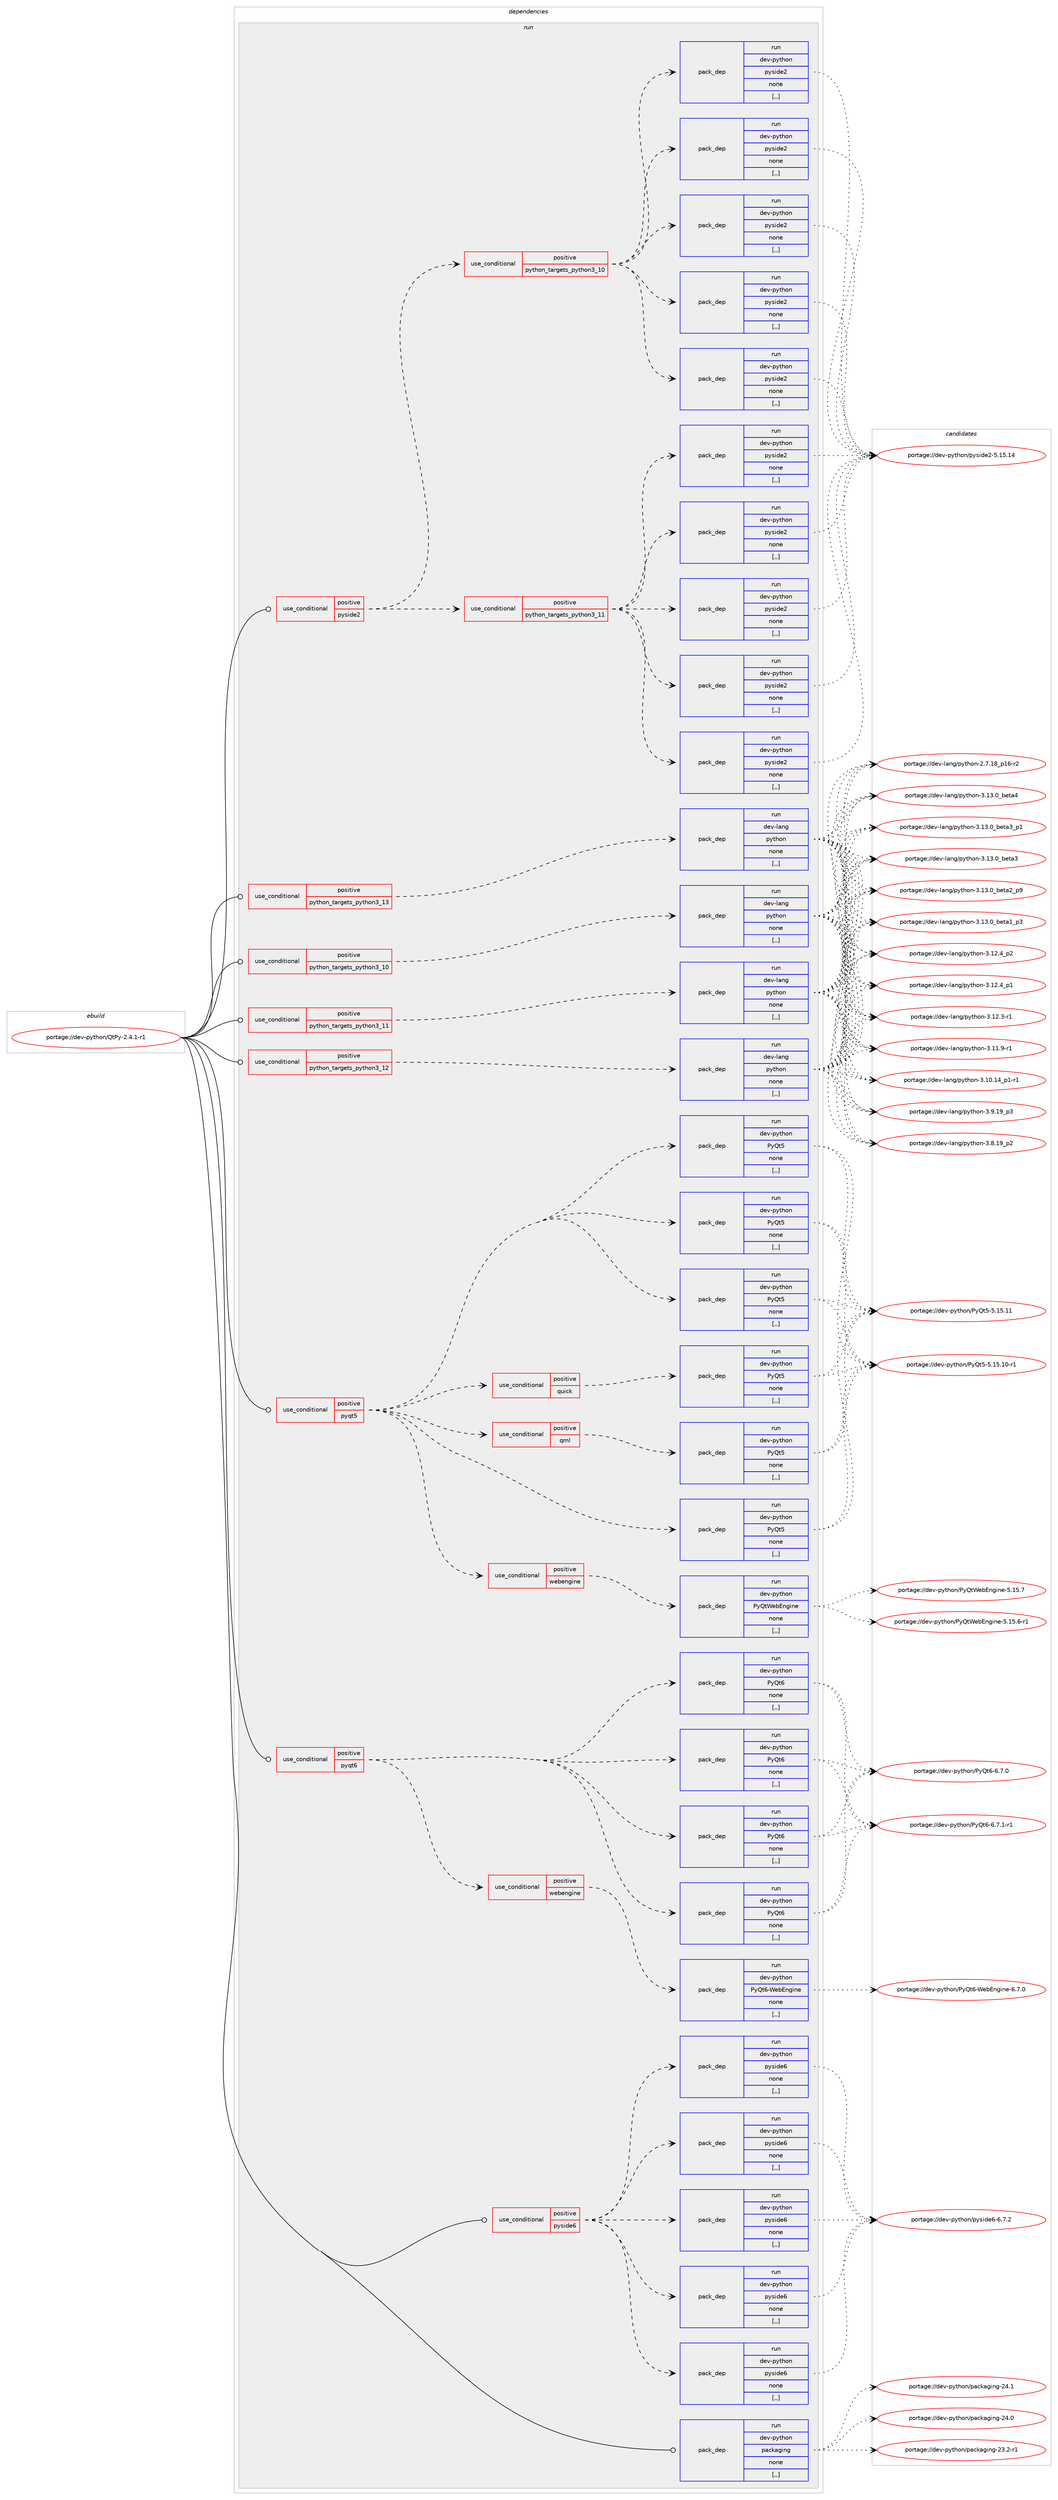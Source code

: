 digraph prolog {

# *************
# Graph options
# *************

newrank=true;
concentrate=true;
compound=true;
graph [rankdir=LR,fontname=Helvetica,fontsize=10,ranksep=1.5];#, ranksep=2.5, nodesep=0.2];
edge  [arrowhead=vee];
node  [fontname=Helvetica,fontsize=10];

# **********
# The ebuild
# **********

subgraph cluster_leftcol {
color=gray;
label=<<i>ebuild</i>>;
id [label="portage://dev-python/QtPy-2.4.1-r1", color=red, width=4, href="../dev-python/QtPy-2.4.1-r1.svg"];
}

# ****************
# The dependencies
# ****************

subgraph cluster_midcol {
color=gray;
label=<<i>dependencies</i>>;
subgraph cluster_compile {
fillcolor="#eeeeee";
style=filled;
label=<<i>compile</i>>;
}
subgraph cluster_compileandrun {
fillcolor="#eeeeee";
style=filled;
label=<<i>compile and run</i>>;
}
subgraph cluster_run {
fillcolor="#eeeeee";
style=filled;
label=<<i>run</i>>;
subgraph cond30920 {
dependency141894 [label=<<TABLE BORDER="0" CELLBORDER="1" CELLSPACING="0" CELLPADDING="4"><TR><TD ROWSPAN="3" CELLPADDING="10">use_conditional</TD></TR><TR><TD>positive</TD></TR><TR><TD>pyqt5</TD></TR></TABLE>>, shape=none, color=red];
subgraph pack109727 {
dependency141895 [label=<<TABLE BORDER="0" CELLBORDER="1" CELLSPACING="0" CELLPADDING="4" WIDTH="220"><TR><TD ROWSPAN="6" CELLPADDING="30">pack_dep</TD></TR><TR><TD WIDTH="110">run</TD></TR><TR><TD>dev-python</TD></TR><TR><TD>PyQt5</TD></TR><TR><TD>none</TD></TR><TR><TD>[,,]</TD></TR></TABLE>>, shape=none, color=blue];
}
dependency141894:e -> dependency141895:w [weight=20,style="dashed",arrowhead="vee"];
subgraph pack109728 {
dependency141896 [label=<<TABLE BORDER="0" CELLBORDER="1" CELLSPACING="0" CELLPADDING="4" WIDTH="220"><TR><TD ROWSPAN="6" CELLPADDING="30">pack_dep</TD></TR><TR><TD WIDTH="110">run</TD></TR><TR><TD>dev-python</TD></TR><TR><TD>PyQt5</TD></TR><TR><TD>none</TD></TR><TR><TD>[,,]</TD></TR></TABLE>>, shape=none, color=blue];
}
dependency141894:e -> dependency141896:w [weight=20,style="dashed",arrowhead="vee"];
subgraph pack109729 {
dependency141897 [label=<<TABLE BORDER="0" CELLBORDER="1" CELLSPACING="0" CELLPADDING="4" WIDTH="220"><TR><TD ROWSPAN="6" CELLPADDING="30">pack_dep</TD></TR><TR><TD WIDTH="110">run</TD></TR><TR><TD>dev-python</TD></TR><TR><TD>PyQt5</TD></TR><TR><TD>none</TD></TR><TR><TD>[,,]</TD></TR></TABLE>>, shape=none, color=blue];
}
dependency141894:e -> dependency141897:w [weight=20,style="dashed",arrowhead="vee"];
subgraph pack109730 {
dependency141898 [label=<<TABLE BORDER="0" CELLBORDER="1" CELLSPACING="0" CELLPADDING="4" WIDTH="220"><TR><TD ROWSPAN="6" CELLPADDING="30">pack_dep</TD></TR><TR><TD WIDTH="110">run</TD></TR><TR><TD>dev-python</TD></TR><TR><TD>PyQt5</TD></TR><TR><TD>none</TD></TR><TR><TD>[,,]</TD></TR></TABLE>>, shape=none, color=blue];
}
dependency141894:e -> dependency141898:w [weight=20,style="dashed",arrowhead="vee"];
subgraph cond30921 {
dependency141899 [label=<<TABLE BORDER="0" CELLBORDER="1" CELLSPACING="0" CELLPADDING="4"><TR><TD ROWSPAN="3" CELLPADDING="10">use_conditional</TD></TR><TR><TD>positive</TD></TR><TR><TD>qml</TD></TR></TABLE>>, shape=none, color=red];
subgraph pack109731 {
dependency141900 [label=<<TABLE BORDER="0" CELLBORDER="1" CELLSPACING="0" CELLPADDING="4" WIDTH="220"><TR><TD ROWSPAN="6" CELLPADDING="30">pack_dep</TD></TR><TR><TD WIDTH="110">run</TD></TR><TR><TD>dev-python</TD></TR><TR><TD>PyQt5</TD></TR><TR><TD>none</TD></TR><TR><TD>[,,]</TD></TR></TABLE>>, shape=none, color=blue];
}
dependency141899:e -> dependency141900:w [weight=20,style="dashed",arrowhead="vee"];
}
dependency141894:e -> dependency141899:w [weight=20,style="dashed",arrowhead="vee"];
subgraph cond30922 {
dependency141901 [label=<<TABLE BORDER="0" CELLBORDER="1" CELLSPACING="0" CELLPADDING="4"><TR><TD ROWSPAN="3" CELLPADDING="10">use_conditional</TD></TR><TR><TD>positive</TD></TR><TR><TD>quick</TD></TR></TABLE>>, shape=none, color=red];
subgraph pack109732 {
dependency141902 [label=<<TABLE BORDER="0" CELLBORDER="1" CELLSPACING="0" CELLPADDING="4" WIDTH="220"><TR><TD ROWSPAN="6" CELLPADDING="30">pack_dep</TD></TR><TR><TD WIDTH="110">run</TD></TR><TR><TD>dev-python</TD></TR><TR><TD>PyQt5</TD></TR><TR><TD>none</TD></TR><TR><TD>[,,]</TD></TR></TABLE>>, shape=none, color=blue];
}
dependency141901:e -> dependency141902:w [weight=20,style="dashed",arrowhead="vee"];
}
dependency141894:e -> dependency141901:w [weight=20,style="dashed",arrowhead="vee"];
subgraph cond30923 {
dependency141903 [label=<<TABLE BORDER="0" CELLBORDER="1" CELLSPACING="0" CELLPADDING="4"><TR><TD ROWSPAN="3" CELLPADDING="10">use_conditional</TD></TR><TR><TD>positive</TD></TR><TR><TD>webengine</TD></TR></TABLE>>, shape=none, color=red];
subgraph pack109733 {
dependency141904 [label=<<TABLE BORDER="0" CELLBORDER="1" CELLSPACING="0" CELLPADDING="4" WIDTH="220"><TR><TD ROWSPAN="6" CELLPADDING="30">pack_dep</TD></TR><TR><TD WIDTH="110">run</TD></TR><TR><TD>dev-python</TD></TR><TR><TD>PyQtWebEngine</TD></TR><TR><TD>none</TD></TR><TR><TD>[,,]</TD></TR></TABLE>>, shape=none, color=blue];
}
dependency141903:e -> dependency141904:w [weight=20,style="dashed",arrowhead="vee"];
}
dependency141894:e -> dependency141903:w [weight=20,style="dashed",arrowhead="vee"];
}
id:e -> dependency141894:w [weight=20,style="solid",arrowhead="odot"];
subgraph cond30924 {
dependency141905 [label=<<TABLE BORDER="0" CELLBORDER="1" CELLSPACING="0" CELLPADDING="4"><TR><TD ROWSPAN="3" CELLPADDING="10">use_conditional</TD></TR><TR><TD>positive</TD></TR><TR><TD>pyqt6</TD></TR></TABLE>>, shape=none, color=red];
subgraph pack109734 {
dependency141906 [label=<<TABLE BORDER="0" CELLBORDER="1" CELLSPACING="0" CELLPADDING="4" WIDTH="220"><TR><TD ROWSPAN="6" CELLPADDING="30">pack_dep</TD></TR><TR><TD WIDTH="110">run</TD></TR><TR><TD>dev-python</TD></TR><TR><TD>PyQt6</TD></TR><TR><TD>none</TD></TR><TR><TD>[,,]</TD></TR></TABLE>>, shape=none, color=blue];
}
dependency141905:e -> dependency141906:w [weight=20,style="dashed",arrowhead="vee"];
subgraph pack109735 {
dependency141907 [label=<<TABLE BORDER="0" CELLBORDER="1" CELLSPACING="0" CELLPADDING="4" WIDTH="220"><TR><TD ROWSPAN="6" CELLPADDING="30">pack_dep</TD></TR><TR><TD WIDTH="110">run</TD></TR><TR><TD>dev-python</TD></TR><TR><TD>PyQt6</TD></TR><TR><TD>none</TD></TR><TR><TD>[,,]</TD></TR></TABLE>>, shape=none, color=blue];
}
dependency141905:e -> dependency141907:w [weight=20,style="dashed",arrowhead="vee"];
subgraph pack109736 {
dependency141908 [label=<<TABLE BORDER="0" CELLBORDER="1" CELLSPACING="0" CELLPADDING="4" WIDTH="220"><TR><TD ROWSPAN="6" CELLPADDING="30">pack_dep</TD></TR><TR><TD WIDTH="110">run</TD></TR><TR><TD>dev-python</TD></TR><TR><TD>PyQt6</TD></TR><TR><TD>none</TD></TR><TR><TD>[,,]</TD></TR></TABLE>>, shape=none, color=blue];
}
dependency141905:e -> dependency141908:w [weight=20,style="dashed",arrowhead="vee"];
subgraph pack109737 {
dependency141909 [label=<<TABLE BORDER="0" CELLBORDER="1" CELLSPACING="0" CELLPADDING="4" WIDTH="220"><TR><TD ROWSPAN="6" CELLPADDING="30">pack_dep</TD></TR><TR><TD WIDTH="110">run</TD></TR><TR><TD>dev-python</TD></TR><TR><TD>PyQt6</TD></TR><TR><TD>none</TD></TR><TR><TD>[,,]</TD></TR></TABLE>>, shape=none, color=blue];
}
dependency141905:e -> dependency141909:w [weight=20,style="dashed",arrowhead="vee"];
subgraph cond30925 {
dependency141910 [label=<<TABLE BORDER="0" CELLBORDER="1" CELLSPACING="0" CELLPADDING="4"><TR><TD ROWSPAN="3" CELLPADDING="10">use_conditional</TD></TR><TR><TD>positive</TD></TR><TR><TD>webengine</TD></TR></TABLE>>, shape=none, color=red];
subgraph pack109738 {
dependency141911 [label=<<TABLE BORDER="0" CELLBORDER="1" CELLSPACING="0" CELLPADDING="4" WIDTH="220"><TR><TD ROWSPAN="6" CELLPADDING="30">pack_dep</TD></TR><TR><TD WIDTH="110">run</TD></TR><TR><TD>dev-python</TD></TR><TR><TD>PyQt6-WebEngine</TD></TR><TR><TD>none</TD></TR><TR><TD>[,,]</TD></TR></TABLE>>, shape=none, color=blue];
}
dependency141910:e -> dependency141911:w [weight=20,style="dashed",arrowhead="vee"];
}
dependency141905:e -> dependency141910:w [weight=20,style="dashed",arrowhead="vee"];
}
id:e -> dependency141905:w [weight=20,style="solid",arrowhead="odot"];
subgraph cond30926 {
dependency141912 [label=<<TABLE BORDER="0" CELLBORDER="1" CELLSPACING="0" CELLPADDING="4"><TR><TD ROWSPAN="3" CELLPADDING="10">use_conditional</TD></TR><TR><TD>positive</TD></TR><TR><TD>pyside2</TD></TR></TABLE>>, shape=none, color=red];
subgraph cond30927 {
dependency141913 [label=<<TABLE BORDER="0" CELLBORDER="1" CELLSPACING="0" CELLPADDING="4"><TR><TD ROWSPAN="3" CELLPADDING="10">use_conditional</TD></TR><TR><TD>positive</TD></TR><TR><TD>python_targets_python3_10</TD></TR></TABLE>>, shape=none, color=red];
subgraph pack109739 {
dependency141914 [label=<<TABLE BORDER="0" CELLBORDER="1" CELLSPACING="0" CELLPADDING="4" WIDTH="220"><TR><TD ROWSPAN="6" CELLPADDING="30">pack_dep</TD></TR><TR><TD WIDTH="110">run</TD></TR><TR><TD>dev-python</TD></TR><TR><TD>pyside2</TD></TR><TR><TD>none</TD></TR><TR><TD>[,,]</TD></TR></TABLE>>, shape=none, color=blue];
}
dependency141913:e -> dependency141914:w [weight=20,style="dashed",arrowhead="vee"];
subgraph pack109740 {
dependency141915 [label=<<TABLE BORDER="0" CELLBORDER="1" CELLSPACING="0" CELLPADDING="4" WIDTH="220"><TR><TD ROWSPAN="6" CELLPADDING="30">pack_dep</TD></TR><TR><TD WIDTH="110">run</TD></TR><TR><TD>dev-python</TD></TR><TR><TD>pyside2</TD></TR><TR><TD>none</TD></TR><TR><TD>[,,]</TD></TR></TABLE>>, shape=none, color=blue];
}
dependency141913:e -> dependency141915:w [weight=20,style="dashed",arrowhead="vee"];
subgraph pack109741 {
dependency141916 [label=<<TABLE BORDER="0" CELLBORDER="1" CELLSPACING="0" CELLPADDING="4" WIDTH="220"><TR><TD ROWSPAN="6" CELLPADDING="30">pack_dep</TD></TR><TR><TD WIDTH="110">run</TD></TR><TR><TD>dev-python</TD></TR><TR><TD>pyside2</TD></TR><TR><TD>none</TD></TR><TR><TD>[,,]</TD></TR></TABLE>>, shape=none, color=blue];
}
dependency141913:e -> dependency141916:w [weight=20,style="dashed",arrowhead="vee"];
subgraph pack109742 {
dependency141917 [label=<<TABLE BORDER="0" CELLBORDER="1" CELLSPACING="0" CELLPADDING="4" WIDTH="220"><TR><TD ROWSPAN="6" CELLPADDING="30">pack_dep</TD></TR><TR><TD WIDTH="110">run</TD></TR><TR><TD>dev-python</TD></TR><TR><TD>pyside2</TD></TR><TR><TD>none</TD></TR><TR><TD>[,,]</TD></TR></TABLE>>, shape=none, color=blue];
}
dependency141913:e -> dependency141917:w [weight=20,style="dashed",arrowhead="vee"];
subgraph pack109743 {
dependency141918 [label=<<TABLE BORDER="0" CELLBORDER="1" CELLSPACING="0" CELLPADDING="4" WIDTH="220"><TR><TD ROWSPAN="6" CELLPADDING="30">pack_dep</TD></TR><TR><TD WIDTH="110">run</TD></TR><TR><TD>dev-python</TD></TR><TR><TD>pyside2</TD></TR><TR><TD>none</TD></TR><TR><TD>[,,]</TD></TR></TABLE>>, shape=none, color=blue];
}
dependency141913:e -> dependency141918:w [weight=20,style="dashed",arrowhead="vee"];
}
dependency141912:e -> dependency141913:w [weight=20,style="dashed",arrowhead="vee"];
subgraph cond30928 {
dependency141919 [label=<<TABLE BORDER="0" CELLBORDER="1" CELLSPACING="0" CELLPADDING="4"><TR><TD ROWSPAN="3" CELLPADDING="10">use_conditional</TD></TR><TR><TD>positive</TD></TR><TR><TD>python_targets_python3_11</TD></TR></TABLE>>, shape=none, color=red];
subgraph pack109744 {
dependency141920 [label=<<TABLE BORDER="0" CELLBORDER="1" CELLSPACING="0" CELLPADDING="4" WIDTH="220"><TR><TD ROWSPAN="6" CELLPADDING="30">pack_dep</TD></TR><TR><TD WIDTH="110">run</TD></TR><TR><TD>dev-python</TD></TR><TR><TD>pyside2</TD></TR><TR><TD>none</TD></TR><TR><TD>[,,]</TD></TR></TABLE>>, shape=none, color=blue];
}
dependency141919:e -> dependency141920:w [weight=20,style="dashed",arrowhead="vee"];
subgraph pack109745 {
dependency141921 [label=<<TABLE BORDER="0" CELLBORDER="1" CELLSPACING="0" CELLPADDING="4" WIDTH="220"><TR><TD ROWSPAN="6" CELLPADDING="30">pack_dep</TD></TR><TR><TD WIDTH="110">run</TD></TR><TR><TD>dev-python</TD></TR><TR><TD>pyside2</TD></TR><TR><TD>none</TD></TR><TR><TD>[,,]</TD></TR></TABLE>>, shape=none, color=blue];
}
dependency141919:e -> dependency141921:w [weight=20,style="dashed",arrowhead="vee"];
subgraph pack109746 {
dependency141922 [label=<<TABLE BORDER="0" CELLBORDER="1" CELLSPACING="0" CELLPADDING="4" WIDTH="220"><TR><TD ROWSPAN="6" CELLPADDING="30">pack_dep</TD></TR><TR><TD WIDTH="110">run</TD></TR><TR><TD>dev-python</TD></TR><TR><TD>pyside2</TD></TR><TR><TD>none</TD></TR><TR><TD>[,,]</TD></TR></TABLE>>, shape=none, color=blue];
}
dependency141919:e -> dependency141922:w [weight=20,style="dashed",arrowhead="vee"];
subgraph pack109747 {
dependency141923 [label=<<TABLE BORDER="0" CELLBORDER="1" CELLSPACING="0" CELLPADDING="4" WIDTH="220"><TR><TD ROWSPAN="6" CELLPADDING="30">pack_dep</TD></TR><TR><TD WIDTH="110">run</TD></TR><TR><TD>dev-python</TD></TR><TR><TD>pyside2</TD></TR><TR><TD>none</TD></TR><TR><TD>[,,]</TD></TR></TABLE>>, shape=none, color=blue];
}
dependency141919:e -> dependency141923:w [weight=20,style="dashed",arrowhead="vee"];
subgraph pack109748 {
dependency141924 [label=<<TABLE BORDER="0" CELLBORDER="1" CELLSPACING="0" CELLPADDING="4" WIDTH="220"><TR><TD ROWSPAN="6" CELLPADDING="30">pack_dep</TD></TR><TR><TD WIDTH="110">run</TD></TR><TR><TD>dev-python</TD></TR><TR><TD>pyside2</TD></TR><TR><TD>none</TD></TR><TR><TD>[,,]</TD></TR></TABLE>>, shape=none, color=blue];
}
dependency141919:e -> dependency141924:w [weight=20,style="dashed",arrowhead="vee"];
}
dependency141912:e -> dependency141919:w [weight=20,style="dashed",arrowhead="vee"];
}
id:e -> dependency141912:w [weight=20,style="solid",arrowhead="odot"];
subgraph cond30929 {
dependency141925 [label=<<TABLE BORDER="0" CELLBORDER="1" CELLSPACING="0" CELLPADDING="4"><TR><TD ROWSPAN="3" CELLPADDING="10">use_conditional</TD></TR><TR><TD>positive</TD></TR><TR><TD>pyside6</TD></TR></TABLE>>, shape=none, color=red];
subgraph pack109749 {
dependency141926 [label=<<TABLE BORDER="0" CELLBORDER="1" CELLSPACING="0" CELLPADDING="4" WIDTH="220"><TR><TD ROWSPAN="6" CELLPADDING="30">pack_dep</TD></TR><TR><TD WIDTH="110">run</TD></TR><TR><TD>dev-python</TD></TR><TR><TD>pyside6</TD></TR><TR><TD>none</TD></TR><TR><TD>[,,]</TD></TR></TABLE>>, shape=none, color=blue];
}
dependency141925:e -> dependency141926:w [weight=20,style="dashed",arrowhead="vee"];
subgraph pack109750 {
dependency141927 [label=<<TABLE BORDER="0" CELLBORDER="1" CELLSPACING="0" CELLPADDING="4" WIDTH="220"><TR><TD ROWSPAN="6" CELLPADDING="30">pack_dep</TD></TR><TR><TD WIDTH="110">run</TD></TR><TR><TD>dev-python</TD></TR><TR><TD>pyside6</TD></TR><TR><TD>none</TD></TR><TR><TD>[,,]</TD></TR></TABLE>>, shape=none, color=blue];
}
dependency141925:e -> dependency141927:w [weight=20,style="dashed",arrowhead="vee"];
subgraph pack109751 {
dependency141928 [label=<<TABLE BORDER="0" CELLBORDER="1" CELLSPACING="0" CELLPADDING="4" WIDTH="220"><TR><TD ROWSPAN="6" CELLPADDING="30">pack_dep</TD></TR><TR><TD WIDTH="110">run</TD></TR><TR><TD>dev-python</TD></TR><TR><TD>pyside6</TD></TR><TR><TD>none</TD></TR><TR><TD>[,,]</TD></TR></TABLE>>, shape=none, color=blue];
}
dependency141925:e -> dependency141928:w [weight=20,style="dashed",arrowhead="vee"];
subgraph pack109752 {
dependency141929 [label=<<TABLE BORDER="0" CELLBORDER="1" CELLSPACING="0" CELLPADDING="4" WIDTH="220"><TR><TD ROWSPAN="6" CELLPADDING="30">pack_dep</TD></TR><TR><TD WIDTH="110">run</TD></TR><TR><TD>dev-python</TD></TR><TR><TD>pyside6</TD></TR><TR><TD>none</TD></TR><TR><TD>[,,]</TD></TR></TABLE>>, shape=none, color=blue];
}
dependency141925:e -> dependency141929:w [weight=20,style="dashed",arrowhead="vee"];
subgraph pack109753 {
dependency141930 [label=<<TABLE BORDER="0" CELLBORDER="1" CELLSPACING="0" CELLPADDING="4" WIDTH="220"><TR><TD ROWSPAN="6" CELLPADDING="30">pack_dep</TD></TR><TR><TD WIDTH="110">run</TD></TR><TR><TD>dev-python</TD></TR><TR><TD>pyside6</TD></TR><TR><TD>none</TD></TR><TR><TD>[,,]</TD></TR></TABLE>>, shape=none, color=blue];
}
dependency141925:e -> dependency141930:w [weight=20,style="dashed",arrowhead="vee"];
}
id:e -> dependency141925:w [weight=20,style="solid",arrowhead="odot"];
subgraph cond30930 {
dependency141931 [label=<<TABLE BORDER="0" CELLBORDER="1" CELLSPACING="0" CELLPADDING="4"><TR><TD ROWSPAN="3" CELLPADDING="10">use_conditional</TD></TR><TR><TD>positive</TD></TR><TR><TD>python_targets_python3_10</TD></TR></TABLE>>, shape=none, color=red];
subgraph pack109754 {
dependency141932 [label=<<TABLE BORDER="0" CELLBORDER="1" CELLSPACING="0" CELLPADDING="4" WIDTH="220"><TR><TD ROWSPAN="6" CELLPADDING="30">pack_dep</TD></TR><TR><TD WIDTH="110">run</TD></TR><TR><TD>dev-lang</TD></TR><TR><TD>python</TD></TR><TR><TD>none</TD></TR><TR><TD>[,,]</TD></TR></TABLE>>, shape=none, color=blue];
}
dependency141931:e -> dependency141932:w [weight=20,style="dashed",arrowhead="vee"];
}
id:e -> dependency141931:w [weight=20,style="solid",arrowhead="odot"];
subgraph cond30931 {
dependency141933 [label=<<TABLE BORDER="0" CELLBORDER="1" CELLSPACING="0" CELLPADDING="4"><TR><TD ROWSPAN="3" CELLPADDING="10">use_conditional</TD></TR><TR><TD>positive</TD></TR><TR><TD>python_targets_python3_11</TD></TR></TABLE>>, shape=none, color=red];
subgraph pack109755 {
dependency141934 [label=<<TABLE BORDER="0" CELLBORDER="1" CELLSPACING="0" CELLPADDING="4" WIDTH="220"><TR><TD ROWSPAN="6" CELLPADDING="30">pack_dep</TD></TR><TR><TD WIDTH="110">run</TD></TR><TR><TD>dev-lang</TD></TR><TR><TD>python</TD></TR><TR><TD>none</TD></TR><TR><TD>[,,]</TD></TR></TABLE>>, shape=none, color=blue];
}
dependency141933:e -> dependency141934:w [weight=20,style="dashed",arrowhead="vee"];
}
id:e -> dependency141933:w [weight=20,style="solid",arrowhead="odot"];
subgraph cond30932 {
dependency141935 [label=<<TABLE BORDER="0" CELLBORDER="1" CELLSPACING="0" CELLPADDING="4"><TR><TD ROWSPAN="3" CELLPADDING="10">use_conditional</TD></TR><TR><TD>positive</TD></TR><TR><TD>python_targets_python3_12</TD></TR></TABLE>>, shape=none, color=red];
subgraph pack109756 {
dependency141936 [label=<<TABLE BORDER="0" CELLBORDER="1" CELLSPACING="0" CELLPADDING="4" WIDTH="220"><TR><TD ROWSPAN="6" CELLPADDING="30">pack_dep</TD></TR><TR><TD WIDTH="110">run</TD></TR><TR><TD>dev-lang</TD></TR><TR><TD>python</TD></TR><TR><TD>none</TD></TR><TR><TD>[,,]</TD></TR></TABLE>>, shape=none, color=blue];
}
dependency141935:e -> dependency141936:w [weight=20,style="dashed",arrowhead="vee"];
}
id:e -> dependency141935:w [weight=20,style="solid",arrowhead="odot"];
subgraph cond30933 {
dependency141937 [label=<<TABLE BORDER="0" CELLBORDER="1" CELLSPACING="0" CELLPADDING="4"><TR><TD ROWSPAN="3" CELLPADDING="10">use_conditional</TD></TR><TR><TD>positive</TD></TR><TR><TD>python_targets_python3_13</TD></TR></TABLE>>, shape=none, color=red];
subgraph pack109757 {
dependency141938 [label=<<TABLE BORDER="0" CELLBORDER="1" CELLSPACING="0" CELLPADDING="4" WIDTH="220"><TR><TD ROWSPAN="6" CELLPADDING="30">pack_dep</TD></TR><TR><TD WIDTH="110">run</TD></TR><TR><TD>dev-lang</TD></TR><TR><TD>python</TD></TR><TR><TD>none</TD></TR><TR><TD>[,,]</TD></TR></TABLE>>, shape=none, color=blue];
}
dependency141937:e -> dependency141938:w [weight=20,style="dashed",arrowhead="vee"];
}
id:e -> dependency141937:w [weight=20,style="solid",arrowhead="odot"];
subgraph pack109758 {
dependency141939 [label=<<TABLE BORDER="0" CELLBORDER="1" CELLSPACING="0" CELLPADDING="4" WIDTH="220"><TR><TD ROWSPAN="6" CELLPADDING="30">pack_dep</TD></TR><TR><TD WIDTH="110">run</TD></TR><TR><TD>dev-python</TD></TR><TR><TD>packaging</TD></TR><TR><TD>none</TD></TR><TR><TD>[,,]</TD></TR></TABLE>>, shape=none, color=blue];
}
id:e -> dependency141939:w [weight=20,style="solid",arrowhead="odot"];
}
}

# **************
# The candidates
# **************

subgraph cluster_choices {
rank=same;
color=gray;
label=<<i>candidates</i>>;

subgraph choice109727 {
color=black;
nodesep=1;
choice10010111845112121116104111110478012181116534553464953464949 [label="portage://dev-python/PyQt5-5.15.11", color=red, width=4,href="../dev-python/PyQt5-5.15.11.svg"];
choice100101118451121211161041111104780121811165345534649534649484511449 [label="portage://dev-python/PyQt5-5.15.10-r1", color=red, width=4,href="../dev-python/PyQt5-5.15.10-r1.svg"];
dependency141895:e -> choice10010111845112121116104111110478012181116534553464953464949:w [style=dotted,weight="100"];
dependency141895:e -> choice100101118451121211161041111104780121811165345534649534649484511449:w [style=dotted,weight="100"];
}
subgraph choice109728 {
color=black;
nodesep=1;
choice10010111845112121116104111110478012181116534553464953464949 [label="portage://dev-python/PyQt5-5.15.11", color=red, width=4,href="../dev-python/PyQt5-5.15.11.svg"];
choice100101118451121211161041111104780121811165345534649534649484511449 [label="portage://dev-python/PyQt5-5.15.10-r1", color=red, width=4,href="../dev-python/PyQt5-5.15.10-r1.svg"];
dependency141896:e -> choice10010111845112121116104111110478012181116534553464953464949:w [style=dotted,weight="100"];
dependency141896:e -> choice100101118451121211161041111104780121811165345534649534649484511449:w [style=dotted,weight="100"];
}
subgraph choice109729 {
color=black;
nodesep=1;
choice10010111845112121116104111110478012181116534553464953464949 [label="portage://dev-python/PyQt5-5.15.11", color=red, width=4,href="../dev-python/PyQt5-5.15.11.svg"];
choice100101118451121211161041111104780121811165345534649534649484511449 [label="portage://dev-python/PyQt5-5.15.10-r1", color=red, width=4,href="../dev-python/PyQt5-5.15.10-r1.svg"];
dependency141897:e -> choice10010111845112121116104111110478012181116534553464953464949:w [style=dotted,weight="100"];
dependency141897:e -> choice100101118451121211161041111104780121811165345534649534649484511449:w [style=dotted,weight="100"];
}
subgraph choice109730 {
color=black;
nodesep=1;
choice10010111845112121116104111110478012181116534553464953464949 [label="portage://dev-python/PyQt5-5.15.11", color=red, width=4,href="../dev-python/PyQt5-5.15.11.svg"];
choice100101118451121211161041111104780121811165345534649534649484511449 [label="portage://dev-python/PyQt5-5.15.10-r1", color=red, width=4,href="../dev-python/PyQt5-5.15.10-r1.svg"];
dependency141898:e -> choice10010111845112121116104111110478012181116534553464953464949:w [style=dotted,weight="100"];
dependency141898:e -> choice100101118451121211161041111104780121811165345534649534649484511449:w [style=dotted,weight="100"];
}
subgraph choice109731 {
color=black;
nodesep=1;
choice10010111845112121116104111110478012181116534553464953464949 [label="portage://dev-python/PyQt5-5.15.11", color=red, width=4,href="../dev-python/PyQt5-5.15.11.svg"];
choice100101118451121211161041111104780121811165345534649534649484511449 [label="portage://dev-python/PyQt5-5.15.10-r1", color=red, width=4,href="../dev-python/PyQt5-5.15.10-r1.svg"];
dependency141900:e -> choice10010111845112121116104111110478012181116534553464953464949:w [style=dotted,weight="100"];
dependency141900:e -> choice100101118451121211161041111104780121811165345534649534649484511449:w [style=dotted,weight="100"];
}
subgraph choice109732 {
color=black;
nodesep=1;
choice10010111845112121116104111110478012181116534553464953464949 [label="portage://dev-python/PyQt5-5.15.11", color=red, width=4,href="../dev-python/PyQt5-5.15.11.svg"];
choice100101118451121211161041111104780121811165345534649534649484511449 [label="portage://dev-python/PyQt5-5.15.10-r1", color=red, width=4,href="../dev-python/PyQt5-5.15.10-r1.svg"];
dependency141902:e -> choice10010111845112121116104111110478012181116534553464953464949:w [style=dotted,weight="100"];
dependency141902:e -> choice100101118451121211161041111104780121811165345534649534649484511449:w [style=dotted,weight="100"];
}
subgraph choice109733 {
color=black;
nodesep=1;
choice1001011184511212111610411111047801218111687101986911010310511010145534649534655 [label="portage://dev-python/PyQtWebEngine-5.15.7", color=red, width=4,href="../dev-python/PyQtWebEngine-5.15.7.svg"];
choice10010111845112121116104111110478012181116871019869110103105110101455346495346544511449 [label="portage://dev-python/PyQtWebEngine-5.15.6-r1", color=red, width=4,href="../dev-python/PyQtWebEngine-5.15.6-r1.svg"];
dependency141904:e -> choice1001011184511212111610411111047801218111687101986911010310511010145534649534655:w [style=dotted,weight="100"];
dependency141904:e -> choice10010111845112121116104111110478012181116871019869110103105110101455346495346544511449:w [style=dotted,weight="100"];
}
subgraph choice109734 {
color=black;
nodesep=1;
choice10010111845112121116104111110478012181116544554465546494511449 [label="portage://dev-python/PyQt6-6.7.1-r1", color=red, width=4,href="../dev-python/PyQt6-6.7.1-r1.svg"];
choice1001011184511212111610411111047801218111654455446554648 [label="portage://dev-python/PyQt6-6.7.0", color=red, width=4,href="../dev-python/PyQt6-6.7.0.svg"];
dependency141906:e -> choice10010111845112121116104111110478012181116544554465546494511449:w [style=dotted,weight="100"];
dependency141906:e -> choice1001011184511212111610411111047801218111654455446554648:w [style=dotted,weight="100"];
}
subgraph choice109735 {
color=black;
nodesep=1;
choice10010111845112121116104111110478012181116544554465546494511449 [label="portage://dev-python/PyQt6-6.7.1-r1", color=red, width=4,href="../dev-python/PyQt6-6.7.1-r1.svg"];
choice1001011184511212111610411111047801218111654455446554648 [label="portage://dev-python/PyQt6-6.7.0", color=red, width=4,href="../dev-python/PyQt6-6.7.0.svg"];
dependency141907:e -> choice10010111845112121116104111110478012181116544554465546494511449:w [style=dotted,weight="100"];
dependency141907:e -> choice1001011184511212111610411111047801218111654455446554648:w [style=dotted,weight="100"];
}
subgraph choice109736 {
color=black;
nodesep=1;
choice10010111845112121116104111110478012181116544554465546494511449 [label="portage://dev-python/PyQt6-6.7.1-r1", color=red, width=4,href="../dev-python/PyQt6-6.7.1-r1.svg"];
choice1001011184511212111610411111047801218111654455446554648 [label="portage://dev-python/PyQt6-6.7.0", color=red, width=4,href="../dev-python/PyQt6-6.7.0.svg"];
dependency141908:e -> choice10010111845112121116104111110478012181116544554465546494511449:w [style=dotted,weight="100"];
dependency141908:e -> choice1001011184511212111610411111047801218111654455446554648:w [style=dotted,weight="100"];
}
subgraph choice109737 {
color=black;
nodesep=1;
choice10010111845112121116104111110478012181116544554465546494511449 [label="portage://dev-python/PyQt6-6.7.1-r1", color=red, width=4,href="../dev-python/PyQt6-6.7.1-r1.svg"];
choice1001011184511212111610411111047801218111654455446554648 [label="portage://dev-python/PyQt6-6.7.0", color=red, width=4,href="../dev-python/PyQt6-6.7.0.svg"];
dependency141909:e -> choice10010111845112121116104111110478012181116544554465546494511449:w [style=dotted,weight="100"];
dependency141909:e -> choice1001011184511212111610411111047801218111654455446554648:w [style=dotted,weight="100"];
}
subgraph choice109738 {
color=black;
nodesep=1;
choice100101118451121211161041111104780121811165445871019869110103105110101455446554648 [label="portage://dev-python/PyQt6-WebEngine-6.7.0", color=red, width=4,href="../dev-python/PyQt6-WebEngine-6.7.0.svg"];
dependency141911:e -> choice100101118451121211161041111104780121811165445871019869110103105110101455446554648:w [style=dotted,weight="100"];
}
subgraph choice109739 {
color=black;
nodesep=1;
choice1001011184511212111610411111047112121115105100101504553464953464952 [label="portage://dev-python/pyside2-5.15.14", color=red, width=4,href="../dev-python/pyside2-5.15.14.svg"];
dependency141914:e -> choice1001011184511212111610411111047112121115105100101504553464953464952:w [style=dotted,weight="100"];
}
subgraph choice109740 {
color=black;
nodesep=1;
choice1001011184511212111610411111047112121115105100101504553464953464952 [label="portage://dev-python/pyside2-5.15.14", color=red, width=4,href="../dev-python/pyside2-5.15.14.svg"];
dependency141915:e -> choice1001011184511212111610411111047112121115105100101504553464953464952:w [style=dotted,weight="100"];
}
subgraph choice109741 {
color=black;
nodesep=1;
choice1001011184511212111610411111047112121115105100101504553464953464952 [label="portage://dev-python/pyside2-5.15.14", color=red, width=4,href="../dev-python/pyside2-5.15.14.svg"];
dependency141916:e -> choice1001011184511212111610411111047112121115105100101504553464953464952:w [style=dotted,weight="100"];
}
subgraph choice109742 {
color=black;
nodesep=1;
choice1001011184511212111610411111047112121115105100101504553464953464952 [label="portage://dev-python/pyside2-5.15.14", color=red, width=4,href="../dev-python/pyside2-5.15.14.svg"];
dependency141917:e -> choice1001011184511212111610411111047112121115105100101504553464953464952:w [style=dotted,weight="100"];
}
subgraph choice109743 {
color=black;
nodesep=1;
choice1001011184511212111610411111047112121115105100101504553464953464952 [label="portage://dev-python/pyside2-5.15.14", color=red, width=4,href="../dev-python/pyside2-5.15.14.svg"];
dependency141918:e -> choice1001011184511212111610411111047112121115105100101504553464953464952:w [style=dotted,weight="100"];
}
subgraph choice109744 {
color=black;
nodesep=1;
choice1001011184511212111610411111047112121115105100101504553464953464952 [label="portage://dev-python/pyside2-5.15.14", color=red, width=4,href="../dev-python/pyside2-5.15.14.svg"];
dependency141920:e -> choice1001011184511212111610411111047112121115105100101504553464953464952:w [style=dotted,weight="100"];
}
subgraph choice109745 {
color=black;
nodesep=1;
choice1001011184511212111610411111047112121115105100101504553464953464952 [label="portage://dev-python/pyside2-5.15.14", color=red, width=4,href="../dev-python/pyside2-5.15.14.svg"];
dependency141921:e -> choice1001011184511212111610411111047112121115105100101504553464953464952:w [style=dotted,weight="100"];
}
subgraph choice109746 {
color=black;
nodesep=1;
choice1001011184511212111610411111047112121115105100101504553464953464952 [label="portage://dev-python/pyside2-5.15.14", color=red, width=4,href="../dev-python/pyside2-5.15.14.svg"];
dependency141922:e -> choice1001011184511212111610411111047112121115105100101504553464953464952:w [style=dotted,weight="100"];
}
subgraph choice109747 {
color=black;
nodesep=1;
choice1001011184511212111610411111047112121115105100101504553464953464952 [label="portage://dev-python/pyside2-5.15.14", color=red, width=4,href="../dev-python/pyside2-5.15.14.svg"];
dependency141923:e -> choice1001011184511212111610411111047112121115105100101504553464953464952:w [style=dotted,weight="100"];
}
subgraph choice109748 {
color=black;
nodesep=1;
choice1001011184511212111610411111047112121115105100101504553464953464952 [label="portage://dev-python/pyside2-5.15.14", color=red, width=4,href="../dev-python/pyside2-5.15.14.svg"];
dependency141924:e -> choice1001011184511212111610411111047112121115105100101504553464953464952:w [style=dotted,weight="100"];
}
subgraph choice109749 {
color=black;
nodesep=1;
choice100101118451121211161041111104711212111510510010154455446554650 [label="portage://dev-python/pyside6-6.7.2", color=red, width=4,href="../dev-python/pyside6-6.7.2.svg"];
dependency141926:e -> choice100101118451121211161041111104711212111510510010154455446554650:w [style=dotted,weight="100"];
}
subgraph choice109750 {
color=black;
nodesep=1;
choice100101118451121211161041111104711212111510510010154455446554650 [label="portage://dev-python/pyside6-6.7.2", color=red, width=4,href="../dev-python/pyside6-6.7.2.svg"];
dependency141927:e -> choice100101118451121211161041111104711212111510510010154455446554650:w [style=dotted,weight="100"];
}
subgraph choice109751 {
color=black;
nodesep=1;
choice100101118451121211161041111104711212111510510010154455446554650 [label="portage://dev-python/pyside6-6.7.2", color=red, width=4,href="../dev-python/pyside6-6.7.2.svg"];
dependency141928:e -> choice100101118451121211161041111104711212111510510010154455446554650:w [style=dotted,weight="100"];
}
subgraph choice109752 {
color=black;
nodesep=1;
choice100101118451121211161041111104711212111510510010154455446554650 [label="portage://dev-python/pyside6-6.7.2", color=red, width=4,href="../dev-python/pyside6-6.7.2.svg"];
dependency141929:e -> choice100101118451121211161041111104711212111510510010154455446554650:w [style=dotted,weight="100"];
}
subgraph choice109753 {
color=black;
nodesep=1;
choice100101118451121211161041111104711212111510510010154455446554650 [label="portage://dev-python/pyside6-6.7.2", color=red, width=4,href="../dev-python/pyside6-6.7.2.svg"];
dependency141930:e -> choice100101118451121211161041111104711212111510510010154455446554650:w [style=dotted,weight="100"];
}
subgraph choice109754 {
color=black;
nodesep=1;
choice1001011184510897110103471121211161041111104551464951464895981011169752 [label="portage://dev-lang/python-3.13.0_beta4", color=red, width=4,href="../dev-lang/python-3.13.0_beta4.svg"];
choice10010111845108971101034711212111610411111045514649514648959810111697519511249 [label="portage://dev-lang/python-3.13.0_beta3_p1", color=red, width=4,href="../dev-lang/python-3.13.0_beta3_p1.svg"];
choice1001011184510897110103471121211161041111104551464951464895981011169751 [label="portage://dev-lang/python-3.13.0_beta3", color=red, width=4,href="../dev-lang/python-3.13.0_beta3.svg"];
choice10010111845108971101034711212111610411111045514649514648959810111697509511257 [label="portage://dev-lang/python-3.13.0_beta2_p9", color=red, width=4,href="../dev-lang/python-3.13.0_beta2_p9.svg"];
choice10010111845108971101034711212111610411111045514649514648959810111697499511251 [label="portage://dev-lang/python-3.13.0_beta1_p3", color=red, width=4,href="../dev-lang/python-3.13.0_beta1_p3.svg"];
choice100101118451089711010347112121116104111110455146495046529511250 [label="portage://dev-lang/python-3.12.4_p2", color=red, width=4,href="../dev-lang/python-3.12.4_p2.svg"];
choice100101118451089711010347112121116104111110455146495046529511249 [label="portage://dev-lang/python-3.12.4_p1", color=red, width=4,href="../dev-lang/python-3.12.4_p1.svg"];
choice100101118451089711010347112121116104111110455146495046514511449 [label="portage://dev-lang/python-3.12.3-r1", color=red, width=4,href="../dev-lang/python-3.12.3-r1.svg"];
choice100101118451089711010347112121116104111110455146494946574511449 [label="portage://dev-lang/python-3.11.9-r1", color=red, width=4,href="../dev-lang/python-3.11.9-r1.svg"];
choice100101118451089711010347112121116104111110455146494846495295112494511449 [label="portage://dev-lang/python-3.10.14_p1-r1", color=red, width=4,href="../dev-lang/python-3.10.14_p1-r1.svg"];
choice100101118451089711010347112121116104111110455146574649579511251 [label="portage://dev-lang/python-3.9.19_p3", color=red, width=4,href="../dev-lang/python-3.9.19_p3.svg"];
choice100101118451089711010347112121116104111110455146564649579511250 [label="portage://dev-lang/python-3.8.19_p2", color=red, width=4,href="../dev-lang/python-3.8.19_p2.svg"];
choice100101118451089711010347112121116104111110455046554649569511249544511450 [label="portage://dev-lang/python-2.7.18_p16-r2", color=red, width=4,href="../dev-lang/python-2.7.18_p16-r2.svg"];
dependency141932:e -> choice1001011184510897110103471121211161041111104551464951464895981011169752:w [style=dotted,weight="100"];
dependency141932:e -> choice10010111845108971101034711212111610411111045514649514648959810111697519511249:w [style=dotted,weight="100"];
dependency141932:e -> choice1001011184510897110103471121211161041111104551464951464895981011169751:w [style=dotted,weight="100"];
dependency141932:e -> choice10010111845108971101034711212111610411111045514649514648959810111697509511257:w [style=dotted,weight="100"];
dependency141932:e -> choice10010111845108971101034711212111610411111045514649514648959810111697499511251:w [style=dotted,weight="100"];
dependency141932:e -> choice100101118451089711010347112121116104111110455146495046529511250:w [style=dotted,weight="100"];
dependency141932:e -> choice100101118451089711010347112121116104111110455146495046529511249:w [style=dotted,weight="100"];
dependency141932:e -> choice100101118451089711010347112121116104111110455146495046514511449:w [style=dotted,weight="100"];
dependency141932:e -> choice100101118451089711010347112121116104111110455146494946574511449:w [style=dotted,weight="100"];
dependency141932:e -> choice100101118451089711010347112121116104111110455146494846495295112494511449:w [style=dotted,weight="100"];
dependency141932:e -> choice100101118451089711010347112121116104111110455146574649579511251:w [style=dotted,weight="100"];
dependency141932:e -> choice100101118451089711010347112121116104111110455146564649579511250:w [style=dotted,weight="100"];
dependency141932:e -> choice100101118451089711010347112121116104111110455046554649569511249544511450:w [style=dotted,weight="100"];
}
subgraph choice109755 {
color=black;
nodesep=1;
choice1001011184510897110103471121211161041111104551464951464895981011169752 [label="portage://dev-lang/python-3.13.0_beta4", color=red, width=4,href="../dev-lang/python-3.13.0_beta4.svg"];
choice10010111845108971101034711212111610411111045514649514648959810111697519511249 [label="portage://dev-lang/python-3.13.0_beta3_p1", color=red, width=4,href="../dev-lang/python-3.13.0_beta3_p1.svg"];
choice1001011184510897110103471121211161041111104551464951464895981011169751 [label="portage://dev-lang/python-3.13.0_beta3", color=red, width=4,href="../dev-lang/python-3.13.0_beta3.svg"];
choice10010111845108971101034711212111610411111045514649514648959810111697509511257 [label="portage://dev-lang/python-3.13.0_beta2_p9", color=red, width=4,href="../dev-lang/python-3.13.0_beta2_p9.svg"];
choice10010111845108971101034711212111610411111045514649514648959810111697499511251 [label="portage://dev-lang/python-3.13.0_beta1_p3", color=red, width=4,href="../dev-lang/python-3.13.0_beta1_p3.svg"];
choice100101118451089711010347112121116104111110455146495046529511250 [label="portage://dev-lang/python-3.12.4_p2", color=red, width=4,href="../dev-lang/python-3.12.4_p2.svg"];
choice100101118451089711010347112121116104111110455146495046529511249 [label="portage://dev-lang/python-3.12.4_p1", color=red, width=4,href="../dev-lang/python-3.12.4_p1.svg"];
choice100101118451089711010347112121116104111110455146495046514511449 [label="portage://dev-lang/python-3.12.3-r1", color=red, width=4,href="../dev-lang/python-3.12.3-r1.svg"];
choice100101118451089711010347112121116104111110455146494946574511449 [label="portage://dev-lang/python-3.11.9-r1", color=red, width=4,href="../dev-lang/python-3.11.9-r1.svg"];
choice100101118451089711010347112121116104111110455146494846495295112494511449 [label="portage://dev-lang/python-3.10.14_p1-r1", color=red, width=4,href="../dev-lang/python-3.10.14_p1-r1.svg"];
choice100101118451089711010347112121116104111110455146574649579511251 [label="portage://dev-lang/python-3.9.19_p3", color=red, width=4,href="../dev-lang/python-3.9.19_p3.svg"];
choice100101118451089711010347112121116104111110455146564649579511250 [label="portage://dev-lang/python-3.8.19_p2", color=red, width=4,href="../dev-lang/python-3.8.19_p2.svg"];
choice100101118451089711010347112121116104111110455046554649569511249544511450 [label="portage://dev-lang/python-2.7.18_p16-r2", color=red, width=4,href="../dev-lang/python-2.7.18_p16-r2.svg"];
dependency141934:e -> choice1001011184510897110103471121211161041111104551464951464895981011169752:w [style=dotted,weight="100"];
dependency141934:e -> choice10010111845108971101034711212111610411111045514649514648959810111697519511249:w [style=dotted,weight="100"];
dependency141934:e -> choice1001011184510897110103471121211161041111104551464951464895981011169751:w [style=dotted,weight="100"];
dependency141934:e -> choice10010111845108971101034711212111610411111045514649514648959810111697509511257:w [style=dotted,weight="100"];
dependency141934:e -> choice10010111845108971101034711212111610411111045514649514648959810111697499511251:w [style=dotted,weight="100"];
dependency141934:e -> choice100101118451089711010347112121116104111110455146495046529511250:w [style=dotted,weight="100"];
dependency141934:e -> choice100101118451089711010347112121116104111110455146495046529511249:w [style=dotted,weight="100"];
dependency141934:e -> choice100101118451089711010347112121116104111110455146495046514511449:w [style=dotted,weight="100"];
dependency141934:e -> choice100101118451089711010347112121116104111110455146494946574511449:w [style=dotted,weight="100"];
dependency141934:e -> choice100101118451089711010347112121116104111110455146494846495295112494511449:w [style=dotted,weight="100"];
dependency141934:e -> choice100101118451089711010347112121116104111110455146574649579511251:w [style=dotted,weight="100"];
dependency141934:e -> choice100101118451089711010347112121116104111110455146564649579511250:w [style=dotted,weight="100"];
dependency141934:e -> choice100101118451089711010347112121116104111110455046554649569511249544511450:w [style=dotted,weight="100"];
}
subgraph choice109756 {
color=black;
nodesep=1;
choice1001011184510897110103471121211161041111104551464951464895981011169752 [label="portage://dev-lang/python-3.13.0_beta4", color=red, width=4,href="../dev-lang/python-3.13.0_beta4.svg"];
choice10010111845108971101034711212111610411111045514649514648959810111697519511249 [label="portage://dev-lang/python-3.13.0_beta3_p1", color=red, width=4,href="../dev-lang/python-3.13.0_beta3_p1.svg"];
choice1001011184510897110103471121211161041111104551464951464895981011169751 [label="portage://dev-lang/python-3.13.0_beta3", color=red, width=4,href="../dev-lang/python-3.13.0_beta3.svg"];
choice10010111845108971101034711212111610411111045514649514648959810111697509511257 [label="portage://dev-lang/python-3.13.0_beta2_p9", color=red, width=4,href="../dev-lang/python-3.13.0_beta2_p9.svg"];
choice10010111845108971101034711212111610411111045514649514648959810111697499511251 [label="portage://dev-lang/python-3.13.0_beta1_p3", color=red, width=4,href="../dev-lang/python-3.13.0_beta1_p3.svg"];
choice100101118451089711010347112121116104111110455146495046529511250 [label="portage://dev-lang/python-3.12.4_p2", color=red, width=4,href="../dev-lang/python-3.12.4_p2.svg"];
choice100101118451089711010347112121116104111110455146495046529511249 [label="portage://dev-lang/python-3.12.4_p1", color=red, width=4,href="../dev-lang/python-3.12.4_p1.svg"];
choice100101118451089711010347112121116104111110455146495046514511449 [label="portage://dev-lang/python-3.12.3-r1", color=red, width=4,href="../dev-lang/python-3.12.3-r1.svg"];
choice100101118451089711010347112121116104111110455146494946574511449 [label="portage://dev-lang/python-3.11.9-r1", color=red, width=4,href="../dev-lang/python-3.11.9-r1.svg"];
choice100101118451089711010347112121116104111110455146494846495295112494511449 [label="portage://dev-lang/python-3.10.14_p1-r1", color=red, width=4,href="../dev-lang/python-3.10.14_p1-r1.svg"];
choice100101118451089711010347112121116104111110455146574649579511251 [label="portage://dev-lang/python-3.9.19_p3", color=red, width=4,href="../dev-lang/python-3.9.19_p3.svg"];
choice100101118451089711010347112121116104111110455146564649579511250 [label="portage://dev-lang/python-3.8.19_p2", color=red, width=4,href="../dev-lang/python-3.8.19_p2.svg"];
choice100101118451089711010347112121116104111110455046554649569511249544511450 [label="portage://dev-lang/python-2.7.18_p16-r2", color=red, width=4,href="../dev-lang/python-2.7.18_p16-r2.svg"];
dependency141936:e -> choice1001011184510897110103471121211161041111104551464951464895981011169752:w [style=dotted,weight="100"];
dependency141936:e -> choice10010111845108971101034711212111610411111045514649514648959810111697519511249:w [style=dotted,weight="100"];
dependency141936:e -> choice1001011184510897110103471121211161041111104551464951464895981011169751:w [style=dotted,weight="100"];
dependency141936:e -> choice10010111845108971101034711212111610411111045514649514648959810111697509511257:w [style=dotted,weight="100"];
dependency141936:e -> choice10010111845108971101034711212111610411111045514649514648959810111697499511251:w [style=dotted,weight="100"];
dependency141936:e -> choice100101118451089711010347112121116104111110455146495046529511250:w [style=dotted,weight="100"];
dependency141936:e -> choice100101118451089711010347112121116104111110455146495046529511249:w [style=dotted,weight="100"];
dependency141936:e -> choice100101118451089711010347112121116104111110455146495046514511449:w [style=dotted,weight="100"];
dependency141936:e -> choice100101118451089711010347112121116104111110455146494946574511449:w [style=dotted,weight="100"];
dependency141936:e -> choice100101118451089711010347112121116104111110455146494846495295112494511449:w [style=dotted,weight="100"];
dependency141936:e -> choice100101118451089711010347112121116104111110455146574649579511251:w [style=dotted,weight="100"];
dependency141936:e -> choice100101118451089711010347112121116104111110455146564649579511250:w [style=dotted,weight="100"];
dependency141936:e -> choice100101118451089711010347112121116104111110455046554649569511249544511450:w [style=dotted,weight="100"];
}
subgraph choice109757 {
color=black;
nodesep=1;
choice1001011184510897110103471121211161041111104551464951464895981011169752 [label="portage://dev-lang/python-3.13.0_beta4", color=red, width=4,href="../dev-lang/python-3.13.0_beta4.svg"];
choice10010111845108971101034711212111610411111045514649514648959810111697519511249 [label="portage://dev-lang/python-3.13.0_beta3_p1", color=red, width=4,href="../dev-lang/python-3.13.0_beta3_p1.svg"];
choice1001011184510897110103471121211161041111104551464951464895981011169751 [label="portage://dev-lang/python-3.13.0_beta3", color=red, width=4,href="../dev-lang/python-3.13.0_beta3.svg"];
choice10010111845108971101034711212111610411111045514649514648959810111697509511257 [label="portage://dev-lang/python-3.13.0_beta2_p9", color=red, width=4,href="../dev-lang/python-3.13.0_beta2_p9.svg"];
choice10010111845108971101034711212111610411111045514649514648959810111697499511251 [label="portage://dev-lang/python-3.13.0_beta1_p3", color=red, width=4,href="../dev-lang/python-3.13.0_beta1_p3.svg"];
choice100101118451089711010347112121116104111110455146495046529511250 [label="portage://dev-lang/python-3.12.4_p2", color=red, width=4,href="../dev-lang/python-3.12.4_p2.svg"];
choice100101118451089711010347112121116104111110455146495046529511249 [label="portage://dev-lang/python-3.12.4_p1", color=red, width=4,href="../dev-lang/python-3.12.4_p1.svg"];
choice100101118451089711010347112121116104111110455146495046514511449 [label="portage://dev-lang/python-3.12.3-r1", color=red, width=4,href="../dev-lang/python-3.12.3-r1.svg"];
choice100101118451089711010347112121116104111110455146494946574511449 [label="portage://dev-lang/python-3.11.9-r1", color=red, width=4,href="../dev-lang/python-3.11.9-r1.svg"];
choice100101118451089711010347112121116104111110455146494846495295112494511449 [label="portage://dev-lang/python-3.10.14_p1-r1", color=red, width=4,href="../dev-lang/python-3.10.14_p1-r1.svg"];
choice100101118451089711010347112121116104111110455146574649579511251 [label="portage://dev-lang/python-3.9.19_p3", color=red, width=4,href="../dev-lang/python-3.9.19_p3.svg"];
choice100101118451089711010347112121116104111110455146564649579511250 [label="portage://dev-lang/python-3.8.19_p2", color=red, width=4,href="../dev-lang/python-3.8.19_p2.svg"];
choice100101118451089711010347112121116104111110455046554649569511249544511450 [label="portage://dev-lang/python-2.7.18_p16-r2", color=red, width=4,href="../dev-lang/python-2.7.18_p16-r2.svg"];
dependency141938:e -> choice1001011184510897110103471121211161041111104551464951464895981011169752:w [style=dotted,weight="100"];
dependency141938:e -> choice10010111845108971101034711212111610411111045514649514648959810111697519511249:w [style=dotted,weight="100"];
dependency141938:e -> choice1001011184510897110103471121211161041111104551464951464895981011169751:w [style=dotted,weight="100"];
dependency141938:e -> choice10010111845108971101034711212111610411111045514649514648959810111697509511257:w [style=dotted,weight="100"];
dependency141938:e -> choice10010111845108971101034711212111610411111045514649514648959810111697499511251:w [style=dotted,weight="100"];
dependency141938:e -> choice100101118451089711010347112121116104111110455146495046529511250:w [style=dotted,weight="100"];
dependency141938:e -> choice100101118451089711010347112121116104111110455146495046529511249:w [style=dotted,weight="100"];
dependency141938:e -> choice100101118451089711010347112121116104111110455146495046514511449:w [style=dotted,weight="100"];
dependency141938:e -> choice100101118451089711010347112121116104111110455146494946574511449:w [style=dotted,weight="100"];
dependency141938:e -> choice100101118451089711010347112121116104111110455146494846495295112494511449:w [style=dotted,weight="100"];
dependency141938:e -> choice100101118451089711010347112121116104111110455146574649579511251:w [style=dotted,weight="100"];
dependency141938:e -> choice100101118451089711010347112121116104111110455146564649579511250:w [style=dotted,weight="100"];
dependency141938:e -> choice100101118451089711010347112121116104111110455046554649569511249544511450:w [style=dotted,weight="100"];
}
subgraph choice109758 {
color=black;
nodesep=1;
choice10010111845112121116104111110471129799107971031051101034550524649 [label="portage://dev-python/packaging-24.1", color=red, width=4,href="../dev-python/packaging-24.1.svg"];
choice10010111845112121116104111110471129799107971031051101034550524648 [label="portage://dev-python/packaging-24.0", color=red, width=4,href="../dev-python/packaging-24.0.svg"];
choice100101118451121211161041111104711297991079710310511010345505146504511449 [label="portage://dev-python/packaging-23.2-r1", color=red, width=4,href="../dev-python/packaging-23.2-r1.svg"];
dependency141939:e -> choice10010111845112121116104111110471129799107971031051101034550524649:w [style=dotted,weight="100"];
dependency141939:e -> choice10010111845112121116104111110471129799107971031051101034550524648:w [style=dotted,weight="100"];
dependency141939:e -> choice100101118451121211161041111104711297991079710310511010345505146504511449:w [style=dotted,weight="100"];
}
}

}
